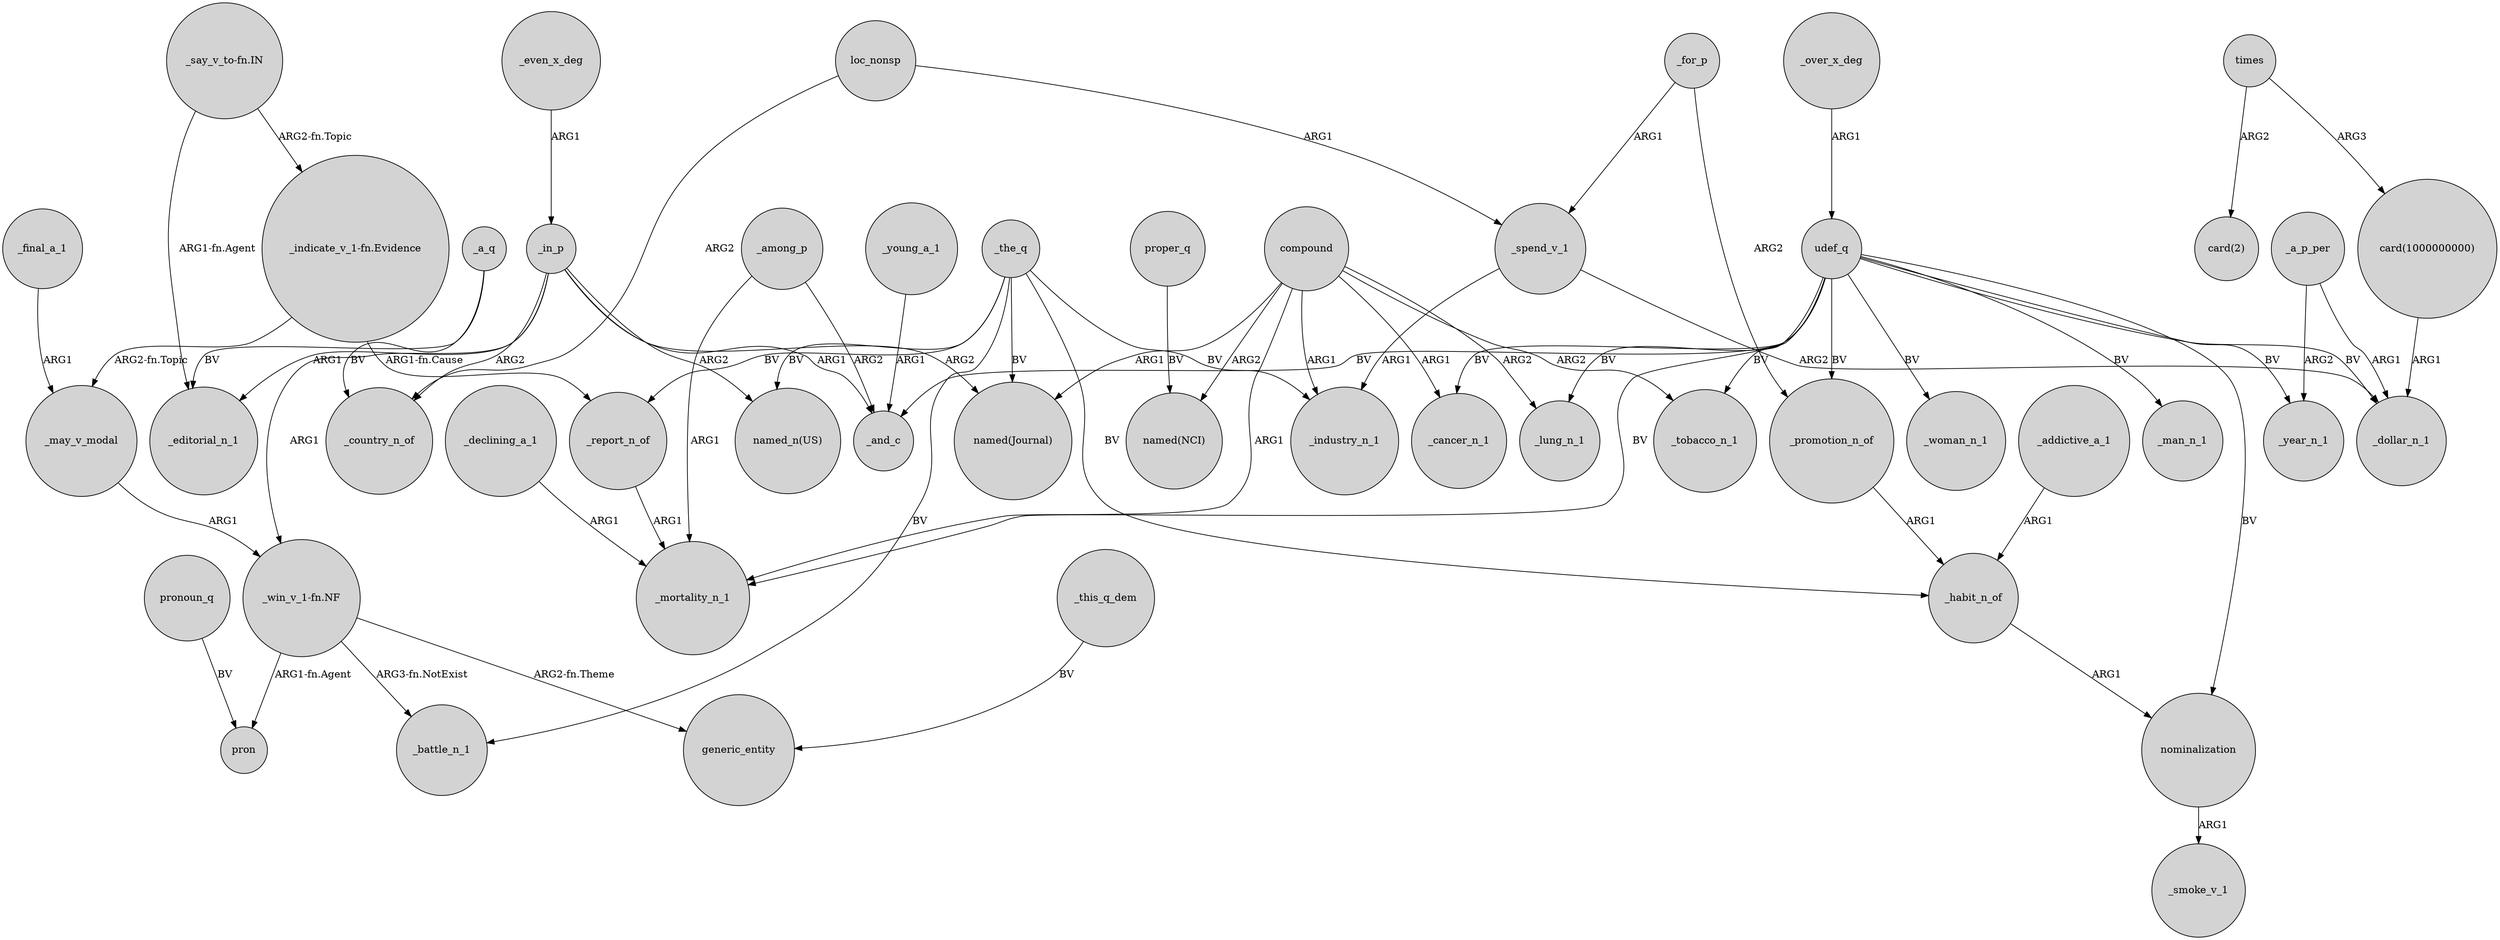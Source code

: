 digraph {
	node [shape=circle style=filled]
	_final_a_1 -> _may_v_modal [label=ARG1]
	udef_q -> _lung_n_1 [label=BV]
	_in_p -> _editorial_n_1 [label=ARG1]
	udef_q -> _cancer_n_1 [label=BV]
	compound -> "named(Journal)" [label=ARG1]
	_in_p -> "_win_v_1-fn.NF" [label=ARG1]
	"_indicate_v_1-fn.Evidence" -> _report_n_of [label="ARG1-fn.Cause"]
	compound -> _tobacco_n_1 [label=ARG2]
	udef_q -> _woman_n_1 [label=BV]
	_the_q -> _habit_n_of [label=BV]
	_among_p -> _mortality_n_1 [label=ARG1]
	loc_nonsp -> _spend_v_1 [label=ARG1]
	_a_p_per -> _year_n_1 [label=ARG2]
	_the_q -> "named(Journal)" [label=BV]
	_in_p -> _country_n_of [label=ARG2]
	compound -> _industry_n_1 [label=ARG1]
	"_win_v_1-fn.NF" -> _battle_n_1 [label="ARG3-fn.NotExist"]
	"_say_v_to-fn.IN" -> _editorial_n_1 [label="ARG1-fn.Agent"]
	nominalization -> _smoke_v_1 [label=ARG1]
	_declining_a_1 -> _mortality_n_1 [label=ARG1]
	_over_x_deg -> udef_q [label=ARG1]
	_the_q -> _industry_n_1 [label=BV]
	_in_p -> "named_n(US)" [label=ARG2]
	_report_n_of -> _mortality_n_1 [label=ARG1]
	compound -> _cancer_n_1 [label=ARG1]
	"_win_v_1-fn.NF" -> generic_entity [label="ARG2-fn.Theme"]
	"_indicate_v_1-fn.Evidence" -> _may_v_modal [label="ARG2-fn.Topic"]
	proper_q -> "named(NCI)" [label=BV]
	_the_q -> "named_n(US)" [label=BV]
	_spend_v_1 -> _dollar_n_1 [label=ARG2]
	times -> "card(1000000000)" [label=ARG3]
	_addictive_a_1 -> _habit_n_of [label=ARG1]
	_a_p_per -> _dollar_n_1 [label=ARG1]
	pronoun_q -> pron [label=BV]
	_habit_n_of -> nominalization [label=ARG1]
	_may_v_modal -> "_win_v_1-fn.NF" [label=ARG1]
	_this_q_dem -> generic_entity [label=BV]
	_a_q -> _country_n_of [label=BV]
	compound -> "named(NCI)" [label=ARG2]
	_the_q -> _report_n_of [label=BV]
	udef_q -> _mortality_n_1 [label=BV]
	_in_p -> _and_c [label=ARG1]
	_even_x_deg -> _in_p [label=ARG1]
	_young_a_1 -> _and_c [label=ARG1]
	"_say_v_to-fn.IN" -> "_indicate_v_1-fn.Evidence" [label="ARG2-fn.Topic"]
	udef_q -> nominalization [label=BV]
	udef_q -> _tobacco_n_1 [label=BV]
	compound -> _lung_n_1 [label=ARG2]
	_a_q -> _editorial_n_1 [label=BV]
	times -> "card(2)" [label=ARG2]
	loc_nonsp -> _country_n_of [label=ARG2]
	udef_q -> _promotion_n_of [label=BV]
	udef_q -> _man_n_1 [label=BV]
	_promotion_n_of -> _habit_n_of [label=ARG1]
	udef_q -> _year_n_1 [label=BV]
	compound -> _mortality_n_1 [label=ARG1]
	_in_p -> "named(Journal)" [label=ARG2]
	"_win_v_1-fn.NF" -> pron [label="ARG1-fn.Agent"]
	_the_q -> _battle_n_1 [label=BV]
	udef_q -> _dollar_n_1 [label=BV]
	"card(1000000000)" -> _dollar_n_1 [label=ARG1]
	udef_q -> _and_c [label=BV]
	_for_p -> _spend_v_1 [label=ARG1]
	_for_p -> _promotion_n_of [label=ARG2]
	_among_p -> _and_c [label=ARG2]
	_spend_v_1 -> _industry_n_1 [label=ARG1]
}
